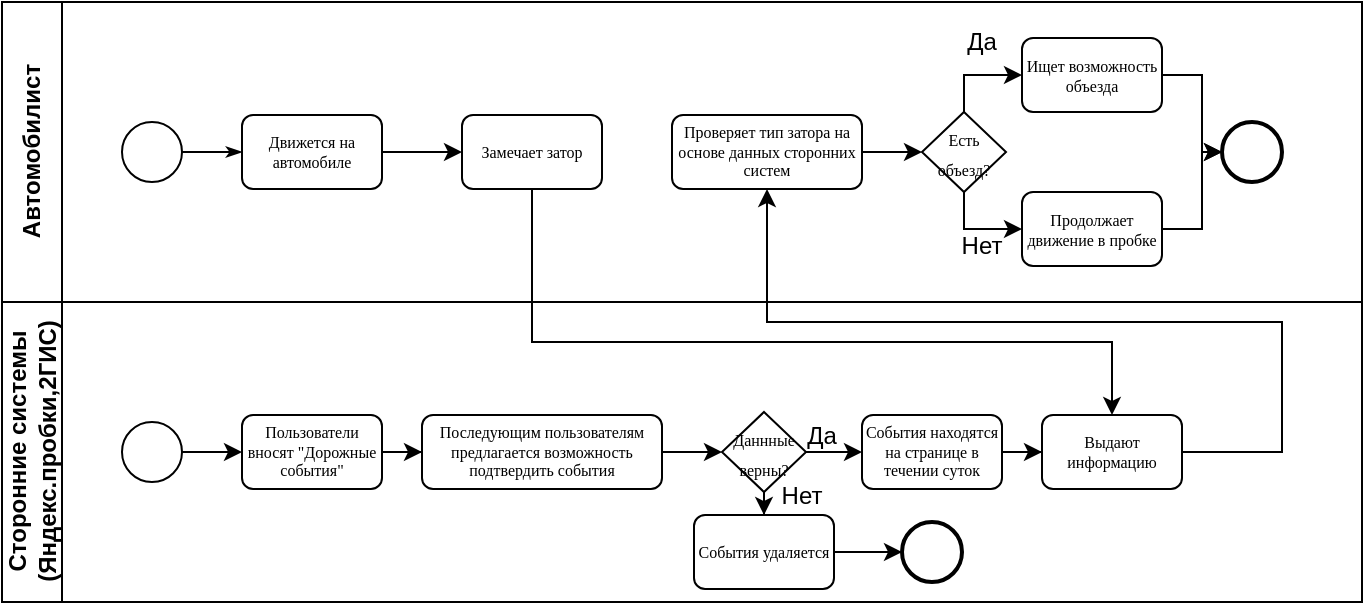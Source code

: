 <mxfile version="14.5.1" type="device" pages="7"><diagram name="До" id="c7488fd3-1785-93aa-aadb-54a6760d102a"><mxGraphModel dx="852" dy="494" grid="1" gridSize="10" guides="1" tooltips="1" connect="1" arrows="1" fold="1" page="1" pageScale="1" pageWidth="1100" pageHeight="850" background="#ffffff" math="0" shadow="0"><root><mxCell id="0"/><mxCell id="1" parent="0"/><mxCell id="2b4e8129b02d487f-1" value="" style="swimlane;html=1;childLayout=stackLayout;horizontal=1;startSize=0;horizontalStack=0;rounded=0;shadow=0;labelBackgroundColor=none;strokeWidth=1;fontFamily=Verdana;fontSize=8;align=center;" parent="1" vertex="1"><mxGeometry x="180" y="70" width="680" height="150" as="geometry"><mxRectangle x="180" y="70" width="50" height="20" as="alternateBounds"/></mxGeometry></mxCell><mxCell id="2b4e8129b02d487f-2" value="Автомобилист" style="swimlane;html=1;startSize=30;horizontal=0;" parent="2b4e8129b02d487f-1" vertex="1"><mxGeometry width="680" height="150" as="geometry"/></mxCell><mxCell id="2b4e8129b02d487f-18" style="edgeStyle=orthogonalEdgeStyle;rounded=0;html=1;labelBackgroundColor=none;startArrow=none;startFill=0;startSize=5;endArrow=classicThin;endFill=1;endSize=5;jettySize=auto;orthogonalLoop=1;strokeWidth=1;fontFamily=Verdana;fontSize=8" parent="2b4e8129b02d487f-2" source="2b4e8129b02d487f-5" target="2b4e8129b02d487f-6" edge="1"><mxGeometry relative="1" as="geometry"/></mxCell><mxCell id="2b4e8129b02d487f-5" value="" style="ellipse;whiteSpace=wrap;html=1;rounded=0;shadow=0;labelBackgroundColor=none;strokeWidth=1;fontFamily=Verdana;fontSize=8;align=center;" parent="2b4e8129b02d487f-2" vertex="1"><mxGeometry x="60" y="60" width="30" height="30" as="geometry"/></mxCell><mxCell id="cLTUoto-AA5SYg9TYZtS-1" style="edgeStyle=orthogonalEdgeStyle;rounded=0;orthogonalLoop=1;jettySize=auto;html=1;entryX=0;entryY=0.5;entryDx=0;entryDy=0;" parent="2b4e8129b02d487f-2" source="2b4e8129b02d487f-6" target="2b4e8129b02d487f-7" edge="1"><mxGeometry relative="1" as="geometry"/></mxCell><mxCell id="2b4e8129b02d487f-6" value="Движется на автомобиле" style="rounded=1;whiteSpace=wrap;html=1;shadow=0;labelBackgroundColor=none;strokeWidth=1;fontFamily=Verdana;fontSize=8;align=center;" parent="2b4e8129b02d487f-2" vertex="1"><mxGeometry x="120" y="56.5" width="70" height="37" as="geometry"/></mxCell><mxCell id="2b4e8129b02d487f-7" value="Замечает затор" style="rounded=1;whiteSpace=wrap;html=1;shadow=0;labelBackgroundColor=none;strokeWidth=1;fontFamily=Verdana;fontSize=8;align=center;" parent="2b4e8129b02d487f-2" vertex="1"><mxGeometry x="230" y="56.5" width="70" height="37" as="geometry"/></mxCell><mxCell id="2b4e8129b02d487f-11" value="" style="ellipse;whiteSpace=wrap;html=1;rounded=0;shadow=0;labelBackgroundColor=none;strokeWidth=2;fontFamily=Verdana;fontSize=8;align=center;" parent="2b4e8129b02d487f-2" vertex="1"><mxGeometry x="610" y="60" width="30" height="30" as="geometry"/></mxCell><mxCell id="R68yW2kHam1ht4JU_CCY-21" style="edgeStyle=orthogonalEdgeStyle;rounded=0;orthogonalLoop=1;jettySize=auto;html=1;entryX=0;entryY=0.5;entryDx=0;entryDy=0;" parent="2b4e8129b02d487f-2" source="R68yW2kHam1ht4JU_CCY-17" target="R68yW2kHam1ht4JU_CCY-20" edge="1"><mxGeometry relative="1" as="geometry"/></mxCell><mxCell id="R68yW2kHam1ht4JU_CCY-17" value="Проверяет тип затора на основе данных сторонних систем" style="rounded=1;whiteSpace=wrap;html=1;shadow=0;labelBackgroundColor=none;strokeWidth=1;fontFamily=Verdana;fontSize=8;align=center;" parent="2b4e8129b02d487f-2" vertex="1"><mxGeometry x="335" y="56.5" width="95" height="37" as="geometry"/></mxCell><mxCell id="R68yW2kHam1ht4JU_CCY-23" style="edgeStyle=orthogonalEdgeStyle;rounded=0;orthogonalLoop=1;jettySize=auto;html=1;entryX=0;entryY=0.5;entryDx=0;entryDy=0;" parent="2b4e8129b02d487f-2" source="R68yW2kHam1ht4JU_CCY-20" target="R68yW2kHam1ht4JU_CCY-22" edge="1"><mxGeometry relative="1" as="geometry"><Array as="points"><mxPoint x="481" y="114"/></Array></mxGeometry></mxCell><mxCell id="R68yW2kHam1ht4JU_CCY-28" style="edgeStyle=orthogonalEdgeStyle;rounded=0;orthogonalLoop=1;jettySize=auto;html=1;entryX=0;entryY=0.5;entryDx=0;entryDy=0;" parent="2b4e8129b02d487f-2" source="R68yW2kHam1ht4JU_CCY-20" target="R68yW2kHam1ht4JU_CCY-26" edge="1"><mxGeometry relative="1" as="geometry"><Array as="points"><mxPoint x="481" y="37"/></Array></mxGeometry></mxCell><mxCell id="R68yW2kHam1ht4JU_CCY-20" value="&lt;font face=&quot;Lucida Console&quot; style=&quot;font-size: 8px&quot;&gt;Есть объезд?&lt;/font&gt;" style="rhombus;whiteSpace=wrap;html=1;align=center;" parent="2b4e8129b02d487f-2" vertex="1"><mxGeometry x="460" y="55" width="42" height="40" as="geometry"/></mxCell><mxCell id="R68yW2kHam1ht4JU_CCY-25" style="edgeStyle=orthogonalEdgeStyle;rounded=0;orthogonalLoop=1;jettySize=auto;html=1;entryX=0;entryY=0.5;entryDx=0;entryDy=0;" parent="2b4e8129b02d487f-2" source="R68yW2kHam1ht4JU_CCY-22" target="2b4e8129b02d487f-11" edge="1"><mxGeometry relative="1" as="geometry"/></mxCell><mxCell id="R68yW2kHam1ht4JU_CCY-22" value="Продолжает движение в пробке" style="rounded=1;whiteSpace=wrap;html=1;shadow=0;labelBackgroundColor=none;strokeWidth=1;fontFamily=Verdana;fontSize=8;align=center;" parent="2b4e8129b02d487f-2" vertex="1"><mxGeometry x="510" y="95.0" width="70" height="37" as="geometry"/></mxCell><mxCell id="R68yW2kHam1ht4JU_CCY-29" style="edgeStyle=orthogonalEdgeStyle;rounded=0;orthogonalLoop=1;jettySize=auto;html=1;entryX=0;entryY=0.5;entryDx=0;entryDy=0;" parent="2b4e8129b02d487f-2" source="R68yW2kHam1ht4JU_CCY-26" target="2b4e8129b02d487f-11" edge="1"><mxGeometry relative="1" as="geometry"/></mxCell><mxCell id="R68yW2kHam1ht4JU_CCY-26" value="Ищет возможность объезда" style="rounded=1;whiteSpace=wrap;html=1;shadow=0;labelBackgroundColor=none;strokeWidth=1;fontFamily=Verdana;fontSize=8;align=center;" parent="2b4e8129b02d487f-2" vertex="1"><mxGeometry x="510" y="18.0" width="70" height="37" as="geometry"/></mxCell><mxCell id="HDscDu3oZ26If5kyuNy_-3" value="Да" style="text;html=1;strokeColor=none;fillColor=none;align=center;verticalAlign=middle;whiteSpace=wrap;rounded=0;" parent="2b4e8129b02d487f-2" vertex="1"><mxGeometry x="470" y="10" width="40" height="20" as="geometry"/></mxCell><mxCell id="HDscDu3oZ26If5kyuNy_-4" value="Нет" style="text;html=1;strokeColor=none;fillColor=none;align=center;verticalAlign=middle;whiteSpace=wrap;rounded=0;" parent="2b4e8129b02d487f-2" vertex="1"><mxGeometry x="470" y="112" width="40" height="20" as="geometry"/></mxCell><mxCell id="bxMXsoyMlFTZkIieEQWn-1" value="Сторонние системы&lt;br&gt;(Яндекс.пробки,2ГИС)" style="swimlane;html=1;startSize=30;horizontal=0;" parent="1" vertex="1"><mxGeometry x="180" y="220" width="680" height="150" as="geometry"/></mxCell><mxCell id="R68yW2kHam1ht4JU_CCY-7" style="edgeStyle=orthogonalEdgeStyle;rounded=0;orthogonalLoop=1;jettySize=auto;html=1;" parent="bxMXsoyMlFTZkIieEQWn-1" source="R68yW2kHam1ht4JU_CCY-2" target="R68yW2kHam1ht4JU_CCY-5" edge="1"><mxGeometry relative="1" as="geometry"/></mxCell><mxCell id="R68yW2kHam1ht4JU_CCY-2" value="Пользователи вносят &quot;Дорожные события&quot;" style="rounded=1;whiteSpace=wrap;html=1;shadow=0;labelBackgroundColor=none;strokeWidth=1;fontFamily=Verdana;fontSize=8;align=center;" parent="bxMXsoyMlFTZkIieEQWn-1" vertex="1"><mxGeometry x="120" y="56.5" width="70" height="37" as="geometry"/></mxCell><mxCell id="R68yW2kHam1ht4JU_CCY-4" style="edgeStyle=orthogonalEdgeStyle;rounded=0;orthogonalLoop=1;jettySize=auto;html=1;" parent="bxMXsoyMlFTZkIieEQWn-1" source="R68yW2kHam1ht4JU_CCY-3" target="R68yW2kHam1ht4JU_CCY-2" edge="1"><mxGeometry relative="1" as="geometry"/></mxCell><mxCell id="R68yW2kHam1ht4JU_CCY-3" value="" style="ellipse;whiteSpace=wrap;html=1;rounded=0;shadow=0;labelBackgroundColor=none;strokeWidth=1;fontFamily=Verdana;fontSize=8;align=center;" parent="bxMXsoyMlFTZkIieEQWn-1" vertex="1"><mxGeometry x="60" y="60" width="30" height="30" as="geometry"/></mxCell><mxCell id="R68yW2kHam1ht4JU_CCY-8" style="edgeStyle=orthogonalEdgeStyle;rounded=0;orthogonalLoop=1;jettySize=auto;html=1;" parent="bxMXsoyMlFTZkIieEQWn-1" source="R68yW2kHam1ht4JU_CCY-5" target="cLTUoto-AA5SYg9TYZtS-2" edge="1"><mxGeometry relative="1" as="geometry"/></mxCell><mxCell id="R68yW2kHam1ht4JU_CCY-5" value="Последующим пользователям предлагается возможность подтвердить события" style="rounded=1;whiteSpace=wrap;html=1;shadow=0;labelBackgroundColor=none;strokeWidth=1;fontFamily=Verdana;fontSize=8;align=center;" parent="bxMXsoyMlFTZkIieEQWn-1" vertex="1"><mxGeometry x="210" y="56.5" width="120" height="37" as="geometry"/></mxCell><mxCell id="R68yW2kHam1ht4JU_CCY-12" style="edgeStyle=orthogonalEdgeStyle;rounded=0;orthogonalLoop=1;jettySize=auto;html=1;" parent="bxMXsoyMlFTZkIieEQWn-1" source="cLTUoto-AA5SYg9TYZtS-2" target="R68yW2kHam1ht4JU_CCY-10" edge="1"><mxGeometry relative="1" as="geometry"/></mxCell><mxCell id="R68yW2kHam1ht4JU_CCY-13" style="edgeStyle=orthogonalEdgeStyle;rounded=0;orthogonalLoop=1;jettySize=auto;html=1;" parent="bxMXsoyMlFTZkIieEQWn-1" source="cLTUoto-AA5SYg9TYZtS-2" target="R68yW2kHam1ht4JU_CCY-11" edge="1"><mxGeometry relative="1" as="geometry"/></mxCell><mxCell id="cLTUoto-AA5SYg9TYZtS-2" value="&lt;font face=&quot;Lucida Console&quot; style=&quot;font-size: 8px&quot;&gt;Даннные верны?&lt;/font&gt;" style="rhombus;whiteSpace=wrap;html=1;align=center;" parent="bxMXsoyMlFTZkIieEQWn-1" vertex="1"><mxGeometry x="360" y="55" width="42" height="40" as="geometry"/></mxCell><mxCell id="R68yW2kHam1ht4JU_CCY-9" value="" style="ellipse;whiteSpace=wrap;html=1;rounded=0;shadow=0;labelBackgroundColor=none;strokeWidth=2;fontFamily=Verdana;fontSize=8;align=center;" parent="bxMXsoyMlFTZkIieEQWn-1" vertex="1"><mxGeometry x="450" y="110" width="30" height="30" as="geometry"/></mxCell><mxCell id="R68yW2kHam1ht4JU_CCY-16" style="edgeStyle=orthogonalEdgeStyle;rounded=0;orthogonalLoop=1;jettySize=auto;html=1;entryX=0;entryY=0.5;entryDx=0;entryDy=0;" parent="bxMXsoyMlFTZkIieEQWn-1" source="R68yW2kHam1ht4JU_CCY-10" target="bxMXsoyMlFTZkIieEQWn-3" edge="1"><mxGeometry relative="1" as="geometry"/></mxCell><mxCell id="R68yW2kHam1ht4JU_CCY-10" value="События находятся на странице в течении суток" style="rounded=1;whiteSpace=wrap;html=1;shadow=0;labelBackgroundColor=none;strokeWidth=1;fontFamily=Verdana;fontSize=8;align=center;" parent="bxMXsoyMlFTZkIieEQWn-1" vertex="1"><mxGeometry x="430" y="56.5" width="70" height="37" as="geometry"/></mxCell><mxCell id="R68yW2kHam1ht4JU_CCY-14" style="edgeStyle=orthogonalEdgeStyle;rounded=0;orthogonalLoop=1;jettySize=auto;html=1;" parent="bxMXsoyMlFTZkIieEQWn-1" source="R68yW2kHam1ht4JU_CCY-11" target="R68yW2kHam1ht4JU_CCY-9" edge="1"><mxGeometry relative="1" as="geometry"/></mxCell><mxCell id="R68yW2kHam1ht4JU_CCY-11" value="События удаляется" style="rounded=1;whiteSpace=wrap;html=1;shadow=0;labelBackgroundColor=none;strokeWidth=1;fontFamily=Verdana;fontSize=8;align=center;" parent="bxMXsoyMlFTZkIieEQWn-1" vertex="1"><mxGeometry x="346" y="106.5" width="70" height="37" as="geometry"/></mxCell><mxCell id="bxMXsoyMlFTZkIieEQWn-3" value="Выдают информацию" style="rounded=1;whiteSpace=wrap;html=1;shadow=0;labelBackgroundColor=none;strokeWidth=1;fontFamily=Verdana;fontSize=8;align=center;" parent="bxMXsoyMlFTZkIieEQWn-1" vertex="1"><mxGeometry x="520" y="56.5" width="70" height="37" as="geometry"/></mxCell><mxCell id="HDscDu3oZ26If5kyuNy_-1" value="Да" style="text;html=1;strokeColor=none;fillColor=none;align=center;verticalAlign=middle;whiteSpace=wrap;rounded=0;" parent="bxMXsoyMlFTZkIieEQWn-1" vertex="1"><mxGeometry x="390" y="56.5" width="40" height="20" as="geometry"/></mxCell><mxCell id="HDscDu3oZ26If5kyuNy_-2" value="Нет" style="text;html=1;strokeColor=none;fillColor=none;align=center;verticalAlign=middle;whiteSpace=wrap;rounded=0;" parent="bxMXsoyMlFTZkIieEQWn-1" vertex="1"><mxGeometry x="380" y="86.5" width="40" height="20" as="geometry"/></mxCell><mxCell id="R68yW2kHam1ht4JU_CCY-15" style="edgeStyle=orthogonalEdgeStyle;rounded=0;orthogonalLoop=1;jettySize=auto;html=1;entryX=0.5;entryY=0;entryDx=0;entryDy=0;" parent="1" source="2b4e8129b02d487f-7" target="bxMXsoyMlFTZkIieEQWn-3" edge="1"><mxGeometry relative="1" as="geometry"><Array as="points"><mxPoint x="445" y="240"/><mxPoint x="735" y="240"/></Array></mxGeometry></mxCell><mxCell id="R68yW2kHam1ht4JU_CCY-19" style="edgeStyle=orthogonalEdgeStyle;rounded=0;orthogonalLoop=1;jettySize=auto;html=1;entryX=0.5;entryY=1;entryDx=0;entryDy=0;" parent="1" source="bxMXsoyMlFTZkIieEQWn-3" target="R68yW2kHam1ht4JU_CCY-17" edge="1"><mxGeometry relative="1" as="geometry"><Array as="points"><mxPoint x="820" y="295"/><mxPoint x="820" y="230"/><mxPoint x="563" y="230"/></Array></mxGeometry></mxCell></root></mxGraphModel></diagram><diagram id="oZcVFOSR-DZM9UxNsDVj" name="после"><mxGraphModel dx="624" dy="282" grid="1" gridSize="10" guides="1" tooltips="1" connect="1" arrows="1" fold="1" page="1" pageScale="1" pageWidth="827" pageHeight="1169" math="0" shadow="0"><root><mxCell id="XrgxSeRMPFzoQTWErldb-0"/><mxCell id="XrgxSeRMPFzoQTWErldb-1" parent="XrgxSeRMPFzoQTWErldb-0"/><mxCell id="FnzhhK9aSkV_EjomhlGL-0" value="" style="swimlane;html=1;childLayout=stackLayout;horizontal=1;startSize=0;horizontalStack=0;rounded=0;shadow=0;labelBackgroundColor=none;strokeWidth=1;fontFamily=Verdana;fontSize=8;align=center;" parent="XrgxSeRMPFzoQTWErldb-1" vertex="1"><mxGeometry x="180" y="70" width="720" height="460" as="geometry"/></mxCell><mxCell id="FnzhhK9aSkV_EjomhlGL-1" value="Автомобилист" style="swimlane;html=1;startSize=20;horizontal=0;" parent="FnzhhK9aSkV_EjomhlGL-0" vertex="1"><mxGeometry width="720" height="150" as="geometry"/></mxCell><mxCell id="FnzhhK9aSkV_EjomhlGL-2" style="edgeStyle=orthogonalEdgeStyle;rounded=0;html=1;labelBackgroundColor=none;startArrow=none;startFill=0;startSize=5;endArrow=classicThin;endFill=1;endSize=5;jettySize=auto;orthogonalLoop=1;strokeWidth=1;fontFamily=Verdana;fontSize=8" parent="FnzhhK9aSkV_EjomhlGL-1" source="FnzhhK9aSkV_EjomhlGL-3" edge="1"><mxGeometry relative="1" as="geometry"><mxPoint x="120" y="75" as="targetPoint"/></mxGeometry></mxCell><mxCell id="FnzhhK9aSkV_EjomhlGL-3" value="" style="ellipse;whiteSpace=wrap;html=1;rounded=0;shadow=0;labelBackgroundColor=none;strokeWidth=1;fontFamily=Verdana;fontSize=8;align=center;" parent="FnzhhK9aSkV_EjomhlGL-1" vertex="1"><mxGeometry x="60" y="60" width="30" height="30" as="geometry"/></mxCell><mxCell id="FnzhhK9aSkV_EjomhlGL-6" value="Получает информацию о выявленных ситуациях&amp;nbsp;" style="rounded=1;whiteSpace=wrap;html=1;shadow=0;labelBackgroundColor=none;strokeWidth=1;fontFamily=Verdana;fontSize=8;align=center;" parent="FnzhhK9aSkV_EjomhlGL-1" vertex="1"><mxGeometry x="550" y="53.25" width="70" height="43.5" as="geometry"/></mxCell><mxCell id="FnzhhK9aSkV_EjomhlGL-12" value="" style="ellipse;whiteSpace=wrap;html=1;rounded=0;shadow=0;labelBackgroundColor=none;strokeWidth=2;fontFamily=Verdana;fontSize=8;align=center;" parent="FnzhhK9aSkV_EjomhlGL-1" vertex="1"><mxGeometry x="670" y="63.5" width="30" height="30" as="geometry"/></mxCell><mxCell id="sJsg2bYQQfSfrUhWwviw-5" style="edgeStyle=orthogonalEdgeStyle;rounded=0;orthogonalLoop=1;jettySize=auto;html=1;" parent="FnzhhK9aSkV_EjomhlGL-1" source="sJsg2bYQQfSfrUhWwviw-0" target="sJsg2bYQQfSfrUhWwviw-4" edge="1"><mxGeometry relative="1" as="geometry"/></mxCell><mxCell id="sJsg2bYQQfSfrUhWwviw-0" value="Настраивает участки" style="rounded=1;whiteSpace=wrap;html=1;shadow=0;labelBackgroundColor=none;strokeWidth=1;fontFamily=Verdana;fontSize=8;align=center;" parent="FnzhhK9aSkV_EjomhlGL-1" vertex="1"><mxGeometry x="120" y="56.5" width="70" height="37" as="geometry"/></mxCell><mxCell id="sJsg2bYQQfSfrUhWwviw-7" style="edgeStyle=orthogonalEdgeStyle;rounded=0;orthogonalLoop=1;jettySize=auto;html=1;" parent="FnzhhK9aSkV_EjomhlGL-1" source="sJsg2bYQQfSfrUhWwviw-4" target="sJsg2bYQQfSfrUhWwviw-6" edge="1"><mxGeometry relative="1" as="geometry"/></mxCell><mxCell id="sJsg2bYQQfSfrUhWwviw-4" value="Настраивает оповещения" style="rounded=1;whiteSpace=wrap;html=1;shadow=0;labelBackgroundColor=none;strokeWidth=1;fontFamily=Verdana;fontSize=8;align=center;" parent="FnzhhK9aSkV_EjomhlGL-1" vertex="1"><mxGeometry x="210" y="56.5" width="70" height="37" as="geometry"/></mxCell><mxCell id="sJsg2bYQQfSfrUhWwviw-6" value="" style="ellipse;whiteSpace=wrap;html=1;rounded=0;shadow=0;labelBackgroundColor=none;strokeWidth=2;fontFamily=Verdana;fontSize=8;align=center;" parent="FnzhhK9aSkV_EjomhlGL-1" vertex="1"><mxGeometry x="310" y="60" width="30" height="30" as="geometry"/></mxCell><mxCell id="sJsg2bYQQfSfrUhWwviw-8" value="БД" style="shape=datastore;whiteSpace=wrap;html=1;" parent="FnzhhK9aSkV_EjomhlGL-1" vertex="1"><mxGeometry x="145" y="110" width="20" height="30" as="geometry"/></mxCell><mxCell id="sJsg2bYQQfSfrUhWwviw-9" value="БД" style="shape=datastore;whiteSpace=wrap;html=1;" parent="FnzhhK9aSkV_EjomhlGL-1" vertex="1"><mxGeometry x="235" y="110" width="20" height="30" as="geometry"/></mxCell><mxCell id="sJsg2bYQQfSfrUhWwviw-10" value="" style="html=1;verticalAlign=bottom;endArrow=open;dashed=1;endSize=8;entryX=0.5;entryY=0;entryDx=0;entryDy=0;exitX=0.5;exitY=1;exitDx=0;exitDy=0;" parent="FnzhhK9aSkV_EjomhlGL-1" source="sJsg2bYQQfSfrUhWwviw-4" target="sJsg2bYQQfSfrUhWwviw-9" edge="1"><mxGeometry x="1" y="45" relative="1" as="geometry"><mxPoint x="290" y="190" as="sourcePoint"/><mxPoint x="210" y="190" as="targetPoint"/><mxPoint as="offset"/></mxGeometry></mxCell><mxCell id="sJsg2bYQQfSfrUhWwviw-12" value="" style="html=1;verticalAlign=bottom;endArrow=open;dashed=1;endSize=8;entryX=0.5;entryY=0;entryDx=0;entryDy=0;exitX=0.5;exitY=1;exitDx=0;exitDy=0;" parent="FnzhhK9aSkV_EjomhlGL-1" source="sJsg2bYQQfSfrUhWwviw-0" target="sJsg2bYQQfSfrUhWwviw-8" edge="1"><mxGeometry x="1" y="45" relative="1" as="geometry"><mxPoint x="255" y="103.5" as="sourcePoint"/><mxPoint x="255" y="120" as="targetPoint"/><mxPoint as="offset"/></mxGeometry></mxCell><mxCell id="h66k9QHdP4HUmX5rAHen-0" value="" style="ellipse;whiteSpace=wrap;html=1;rounded=0;shadow=0;labelBackgroundColor=none;strokeWidth=1;fontFamily=Verdana;fontSize=8;align=center;" parent="FnzhhK9aSkV_EjomhlGL-1" vertex="1"><mxGeometry x="390" y="60" width="30" height="30" as="geometry"/></mxCell><mxCell id="FnzhhK9aSkV_EjomhlGL-13" value="Программа" style="swimlane;html=1;startSize=20;horizontal=0;" parent="FnzhhK9aSkV_EjomhlGL-0" vertex="1"><mxGeometry y="150" width="720" height="160" as="geometry"/></mxCell><mxCell id="FnzhhK9aSkV_EjomhlGL-15" value="Запрашивает записи с камер" style="rounded=1;whiteSpace=wrap;html=1;shadow=0;labelBackgroundColor=none;strokeWidth=1;fontFamily=Verdana;fontSize=8;align=center;" parent="FnzhhK9aSkV_EjomhlGL-13" vertex="1"><mxGeometry x="120" y="56.5" width="70" height="37" as="geometry"/></mxCell><mxCell id="BrZgxqwPaFnKPVZb2KXs-4" style="edgeStyle=orthogonalEdgeStyle;rounded=0;orthogonalLoop=1;jettySize=auto;html=1;entryX=0;entryY=0.5;entryDx=0;entryDy=0;" parent="FnzhhK9aSkV_EjomhlGL-13" source="BrZgxqwPaFnKPVZb2KXs-0" target="FnzhhK9aSkV_EjomhlGL-15" edge="1"><mxGeometry relative="1" as="geometry"/></mxCell><mxCell id="BrZgxqwPaFnKPVZb2KXs-0" value="" style="ellipse;whiteSpace=wrap;html=1;rounded=0;shadow=0;labelBackgroundColor=none;strokeWidth=1;fontFamily=Verdana;fontSize=8;align=center;" parent="FnzhhK9aSkV_EjomhlGL-13" vertex="1"><mxGeometry x="60" y="60" width="30" height="30" as="geometry"/></mxCell><mxCell id="BrZgxqwPaFnKPVZb2KXs-9" style="edgeStyle=orthogonalEdgeStyle;rounded=0;orthogonalLoop=1;jettySize=auto;html=1;entryX=0;entryY=0.5;entryDx=0;entryDy=0;entryPerimeter=0;" parent="FnzhhK9aSkV_EjomhlGL-13" source="BrZgxqwPaFnKPVZb2KXs-7" edge="1"><mxGeometry relative="1" as="geometry"><mxPoint x="320" y="75" as="targetPoint"/></mxGeometry></mxCell><mxCell id="BrZgxqwPaFnKPVZb2KXs-7" value="Совершает анализ полученных записей" style="rounded=1;whiteSpace=wrap;html=1;shadow=0;labelBackgroundColor=none;strokeWidth=1;fontFamily=Verdana;fontSize=8;align=center;" parent="FnzhhK9aSkV_EjomhlGL-13" vertex="1"><mxGeometry x="220" y="56.5" width="70" height="37" as="geometry"/></mxCell><mxCell id="BrZgxqwPaFnKPVZb2KXs-8" value="" style="edgeStyle=orthogonalEdgeStyle;rounded=0;orthogonalLoop=1;jettySize=auto;html=1;" parent="FnzhhK9aSkV_EjomhlGL-13" source="FnzhhK9aSkV_EjomhlGL-15" target="BrZgxqwPaFnKPVZb2KXs-7" edge="1"><mxGeometry relative="1" as="geometry"/></mxCell><mxCell id="XJWYbHdv81yRknPq2iE3-2" style="edgeStyle=orthogonalEdgeStyle;rounded=0;orthogonalLoop=1;jettySize=auto;html=1;entryX=0.75;entryY=1;entryDx=0;entryDy=0;" parent="FnzhhK9aSkV_EjomhlGL-13" source="XJWYbHdv81yRknPq2iE3-0" target="FnzhhK9aSkV_EjomhlGL-15" edge="1"><mxGeometry relative="1" as="geometry"><Array as="points"><mxPoint x="340" y="118"/><mxPoint x="173" y="118"/></Array></mxGeometry></mxCell><mxCell id="XJWYbHdv81yRknPq2iE3-3" style="edgeStyle=orthogonalEdgeStyle;rounded=0;orthogonalLoop=1;jettySize=auto;html=1;" parent="FnzhhK9aSkV_EjomhlGL-13" source="XJWYbHdv81yRknPq2iE3-0" target="XJWYbHdv81yRknPq2iE3-1" edge="1"><mxGeometry relative="1" as="geometry"/></mxCell><mxCell id="XJWYbHdv81yRknPq2iE3-0" value="&lt;font face=&quot;Lucida Console&quot; style=&quot;font-size: 12px&quot;&gt;Удовлетворяет условиям?&lt;/font&gt;" style="rhombus;whiteSpace=wrap;html=1;align=center;" parent="FnzhhK9aSkV_EjomhlGL-13" vertex="1"><mxGeometry x="314.5" y="52.5" width="51" height="45" as="geometry"/></mxCell><mxCell id="XJWYbHdv81yRknPq2iE3-1" value="Создает кадр из записи" style="rounded=1;whiteSpace=wrap;html=1;shadow=0;labelBackgroundColor=none;strokeWidth=1;fontFamily=Verdana;fontSize=8;align=center;" parent="FnzhhK9aSkV_EjomhlGL-13" vertex="1"><mxGeometry x="390" y="56.5" width="70" height="37" as="geometry"/></mxCell><mxCell id="XJWYbHdv81yRknPq2iE3-6" value="Формирует сообщения" style="rounded=1;whiteSpace=wrap;html=1;shadow=0;labelBackgroundColor=none;strokeWidth=1;fontFamily=Verdana;fontSize=8;align=center;" parent="FnzhhK9aSkV_EjomhlGL-13" vertex="1"><mxGeometry x="500" y="56.5" width="70" height="37" as="geometry"/></mxCell><mxCell id="XJWYbHdv81yRknPq2iE3-7" value="" style="edgeStyle=orthogonalEdgeStyle;rounded=0;orthogonalLoop=1;jettySize=auto;html=1;" parent="FnzhhK9aSkV_EjomhlGL-13" source="XJWYbHdv81yRknPq2iE3-1" target="XJWYbHdv81yRknPq2iE3-6" edge="1"><mxGeometry relative="1" as="geometry"/></mxCell><mxCell id="XJWYbHdv81yRknPq2iE3-8" value="БД" style="shape=datastore;whiteSpace=wrap;html=1;" parent="FnzhhK9aSkV_EjomhlGL-13" vertex="1"><mxGeometry x="525" y="110" width="20" height="30" as="geometry"/></mxCell><mxCell id="XJWYbHdv81yRknPq2iE3-10" value="Отравляет сообщения" style="rounded=1;whiteSpace=wrap;html=1;shadow=0;labelBackgroundColor=none;strokeWidth=1;fontFamily=Verdana;fontSize=8;align=center;" parent="FnzhhK9aSkV_EjomhlGL-13" vertex="1"><mxGeometry x="590" y="56.5" width="70" height="37" as="geometry"/></mxCell><mxCell id="XJWYbHdv81yRknPq2iE3-11" value="" style="edgeStyle=orthogonalEdgeStyle;rounded=0;orthogonalLoop=1;jettySize=auto;html=1;" parent="FnzhhK9aSkV_EjomhlGL-13" source="XJWYbHdv81yRknPq2iE3-6" target="XJWYbHdv81yRknPq2iE3-10" edge="1"><mxGeometry relative="1" as="geometry"/></mxCell><mxCell id="XJWYbHdv81yRknPq2iE3-18" value="" style="html=1;verticalAlign=bottom;endArrow=open;dashed=1;endSize=8;exitX=0.5;exitY=0;exitDx=0;exitDy=0;entryX=0.5;entryY=1;entryDx=0;entryDy=0;" parent="FnzhhK9aSkV_EjomhlGL-13" source="XJWYbHdv81yRknPq2iE3-8" target="XJWYbHdv81yRknPq2iE3-6" edge="1"><mxGeometry relative="1" as="geometry"><mxPoint x="265" y="254" as="sourcePoint"/><mxPoint x="265" y="280" as="targetPoint"/><Array as="points"/></mxGeometry></mxCell><mxCell id="GWTexnkP6x7DP8aVm0QF-4" value="Да" style="text;html=1;strokeColor=none;fillColor=none;align=center;verticalAlign=middle;whiteSpace=wrap;rounded=0;" parent="FnzhhK9aSkV_EjomhlGL-13" vertex="1"><mxGeometry x="365.5" y="40" width="20" height="30" as="geometry"/></mxCell><mxCell id="GWTexnkP6x7DP8aVm0QF-5" value="Нет" style="text;html=1;strokeColor=none;fillColor=none;align=center;verticalAlign=middle;whiteSpace=wrap;rounded=0;" parent="FnzhhK9aSkV_EjomhlGL-13" vertex="1"><mxGeometry x="310" y="100" width="20" height="10" as="geometry"/></mxCell><mxCell id="HONylXPSWf3Do9yNqflx-0" value="БД" style="shape=datastore;whiteSpace=wrap;html=1;" vertex="1" parent="FnzhhK9aSkV_EjomhlGL-13"><mxGeometry x="415" y="110" width="20" height="30" as="geometry"/></mxCell><mxCell id="HONylXPSWf3Do9yNqflx-1" value="" style="html=1;verticalAlign=bottom;endArrow=open;dashed=1;endSize=8;entryX=0.5;entryY=0;entryDx=0;entryDy=0;exitX=0.5;exitY=1;exitDx=0;exitDy=0;" edge="1" parent="FnzhhK9aSkV_EjomhlGL-13" target="HONylXPSWf3Do9yNqflx-0"><mxGeometry x="1" y="45" relative="1" as="geometry"><mxPoint x="425" y="93.5" as="sourcePoint"/><mxPoint x="210" y="120" as="targetPoint"/><mxPoint as="offset"/></mxGeometry></mxCell><mxCell id="FnzhhK9aSkV_EjomhlGL-17" value="Камера на участе дороги" style="swimlane;html=1;startSize=20;horizontal=0;" parent="FnzhhK9aSkV_EjomhlGL-0" vertex="1"><mxGeometry y="310" width="720" height="150" as="geometry"/></mxCell><mxCell id="BrZgxqwPaFnKPVZb2KXs-3" style="edgeStyle=orthogonalEdgeStyle;rounded=0;orthogonalLoop=1;jettySize=auto;html=1;entryX=0;entryY=0.5;entryDx=0;entryDy=0;" parent="FnzhhK9aSkV_EjomhlGL-17" source="BrZgxqwPaFnKPVZb2KXs-1" target="BrZgxqwPaFnKPVZb2KXs-2" edge="1"><mxGeometry relative="1" as="geometry"/></mxCell><mxCell id="BrZgxqwPaFnKPVZb2KXs-1" value="" style="ellipse;whiteSpace=wrap;html=1;rounded=0;shadow=0;labelBackgroundColor=none;strokeWidth=1;fontFamily=Verdana;fontSize=8;align=center;" parent="FnzhhK9aSkV_EjomhlGL-17" vertex="1"><mxGeometry x="60" y="60" width="30" height="30" as="geometry"/></mxCell><mxCell id="BrZgxqwPaFnKPVZb2KXs-2" value="Ведет наблюдение на участке" style="rounded=1;whiteSpace=wrap;html=1;shadow=0;labelBackgroundColor=none;strokeWidth=1;fontFamily=Verdana;fontSize=8;align=center;" parent="FnzhhK9aSkV_EjomhlGL-17" vertex="1"><mxGeometry x="120" y="56.5" width="70" height="37" as="geometry"/></mxCell><mxCell id="XJWYbHdv81yRknPq2iE3-20" style="edgeStyle=orthogonalEdgeStyle;rounded=0;orthogonalLoop=1;jettySize=auto;html=1;entryX=0;entryY=0.5;entryDx=0;entryDy=0;" parent="FnzhhK9aSkV_EjomhlGL-17" source="XJWYbHdv81yRknPq2iE3-12" target="XJWYbHdv81yRknPq2iE3-19" edge="1"><mxGeometry relative="1" as="geometry"/></mxCell><mxCell id="XJWYbHdv81yRknPq2iE3-12" value="Сохраняет записи" style="rounded=1;whiteSpace=wrap;html=1;shadow=0;labelBackgroundColor=none;strokeWidth=1;fontFamily=Verdana;fontSize=8;align=center;" parent="FnzhhK9aSkV_EjomhlGL-17" vertex="1"><mxGeometry x="220" y="57" width="70" height="37" as="geometry"/></mxCell><mxCell id="XJWYbHdv81yRknPq2iE3-13" value="" style="edgeStyle=orthogonalEdgeStyle;rounded=0;orthogonalLoop=1;jettySize=auto;html=1;" parent="FnzhhK9aSkV_EjomhlGL-17" source="BrZgxqwPaFnKPVZb2KXs-2" target="XJWYbHdv81yRknPq2iE3-12" edge="1"><mxGeometry relative="1" as="geometry"/></mxCell><mxCell id="XJWYbHdv81yRknPq2iE3-14" value="БД" style="shape=datastore;whiteSpace=wrap;html=1;" parent="FnzhhK9aSkV_EjomhlGL-17" vertex="1"><mxGeometry x="245" y="120" width="20" height="30" as="geometry"/></mxCell><mxCell id="XJWYbHdv81yRknPq2iE3-17" value="" style="html=1;verticalAlign=bottom;endArrow=open;dashed=1;endSize=8;exitX=0.5;exitY=1;exitDx=0;exitDy=0;entryX=0.5;entryY=0;entryDx=0;entryDy=0;" parent="FnzhhK9aSkV_EjomhlGL-17" source="XJWYbHdv81yRknPq2iE3-12" target="XJWYbHdv81yRknPq2iE3-14" edge="1"><mxGeometry relative="1" as="geometry"><mxPoint x="390" y="90" as="sourcePoint"/><mxPoint x="310" y="90" as="targetPoint"/></mxGeometry></mxCell><mxCell id="XJWYbHdv81yRknPq2iE3-19" value="" style="ellipse;whiteSpace=wrap;html=1;rounded=0;shadow=0;labelBackgroundColor=none;strokeWidth=2;fontFamily=Verdana;fontSize=8;align=center;" parent="FnzhhK9aSkV_EjomhlGL-17" vertex="1"><mxGeometry x="325" y="60" width="30" height="30" as="geometry"/></mxCell><mxCell id="XJWYbHdv81yRknPq2iE3-5" style="edgeStyle=orthogonalEdgeStyle;rounded=0;orthogonalLoop=1;jettySize=auto;html=1;entryX=0.588;entryY=0.973;entryDx=0;entryDy=0;entryPerimeter=0;" parent="FnzhhK9aSkV_EjomhlGL-0" source="XJWYbHdv81yRknPq2iE3-12" target="FnzhhK9aSkV_EjomhlGL-15" edge="1"><mxGeometry relative="1" as="geometry"><Array as="points"><mxPoint x="255" y="330"/><mxPoint x="161" y="330"/></Array></mxGeometry></mxCell><mxCell id="XJWYbHdv81yRknPq2iE3-21" style="edgeStyle=orthogonalEdgeStyle;rounded=0;orthogonalLoop=1;jettySize=auto;html=1;entryX=0.5;entryY=1;entryDx=0;entryDy=0;" parent="FnzhhK9aSkV_EjomhlGL-0" source="XJWYbHdv81yRknPq2iE3-10" target="FnzhhK9aSkV_EjomhlGL-6" edge="1"><mxGeometry relative="1" as="geometry"><Array as="points"><mxPoint x="625" y="170"/><mxPoint x="585" y="170"/></Array></mxGeometry></mxCell><mxCell id="GWTexnkP6x7DP8aVm0QF-1" style="edgeStyle=orthogonalEdgeStyle;rounded=0;orthogonalLoop=1;jettySize=auto;html=1;entryX=0;entryY=0.5;entryDx=0;entryDy=0;" parent="XrgxSeRMPFzoQTWErldb-1" source="eT-OTdyNwxJt5VgZtPaC-0" target="FnzhhK9aSkV_EjomhlGL-6" edge="1"><mxGeometry relative="1" as="geometry"/></mxCell><mxCell id="eT-OTdyNwxJt5VgZtPaC-0" value="Движется на автомобиле" style="rounded=1;whiteSpace=wrap;html=1;shadow=0;labelBackgroundColor=none;strokeWidth=1;fontFamily=Verdana;fontSize=8;align=center;" parent="XrgxSeRMPFzoQTWErldb-1" vertex="1"><mxGeometry x="620" y="126.5" width="70" height="37" as="geometry"/></mxCell><mxCell id="XJWYbHdv81yRknPq2iE3-46" value="" style="edgeStyle=orthogonalEdgeStyle;rounded=0;orthogonalLoop=1;jettySize=auto;html=1;entryX=0;entryY=0.5;entryDx=0;entryDy=0;" parent="XrgxSeRMPFzoQTWErldb-1" target="FnzhhK9aSkV_EjomhlGL-12" edge="1"><mxGeometry relative="1" as="geometry"><mxPoint x="800" y="148.25" as="sourcePoint"/><mxPoint x="880" y="148.25" as="targetPoint"/></mxGeometry></mxCell><mxCell id="h66k9QHdP4HUmX5rAHen-1" style="edgeStyle=orthogonalEdgeStyle;rounded=0;orthogonalLoop=1;jettySize=auto;html=1;" parent="XrgxSeRMPFzoQTWErldb-1" source="h66k9QHdP4HUmX5rAHen-0" target="eT-OTdyNwxJt5VgZtPaC-0" edge="1"><mxGeometry relative="1" as="geometry"/></mxCell></root></mxGraphModel></diagram><diagram id="WEuQttWswIuSCV6eHs3u" name="Прец"><mxGraphModel dx="1108" dy="510" grid="1" gridSize="10" guides="1" tooltips="1" connect="1" arrows="1" fold="1" page="1" pageScale="1" pageWidth="827" pageHeight="1169" math="0" shadow="0"><root><mxCell id="qT6IA8CZRZaagK3mSevC-0"/><mxCell id="qT6IA8CZRZaagK3mSevC-1" parent="qT6IA8CZRZaagK3mSevC-0"/><mxCell id="IOPSf8yCTDt8az_f041I-0" value="Пользователь" style="shape=umlActor;verticalLabelPosition=bottom;verticalAlign=top;html=1;outlineConnect=0;" parent="qT6IA8CZRZaagK3mSevC-1" vertex="1"><mxGeometry x="110" y="180" width="30" height="60" as="geometry"/></mxCell><mxCell id="srtf9v6TcnPmRWUCkRcP-0" value="Настроить участки с нужными ему камерами" style="ellipse;whiteSpace=wrap;html=1;aspect=fixed;" parent="qT6IA8CZRZaagK3mSevC-1" vertex="1"><mxGeometry x="250" y="60" width="80" height="80" as="geometry"/></mxCell><mxCell id="KHRDoAdgGjxmOSF3HotR-0" value="Настроить систему оповещений&lt;span style=&quot;color: rgba(0 , 0 , 0 , 0) ; font-family: monospace ; font-size: 0px&quot;&gt;%3CmxGraphModel%3E%3Croot%3E%3CmxCell%20id%3D%220%22%2F%3E%3CmxCell%20id%3D%221%22%20parent%3D%220%22%2F%3E%3CmxCell%20id%3D%222%22%20value%3D%22%D0%9D%D0%B0%D1%81%D1%82%D1%80%D0%BE%D0%B8%D1%82%D1%8C%20%D1%83%D1%87%D0%B0%D1%81%D1%82%D0%BA%D0%B8%20%D1%81%20%D0%BD%D1%83%D0%B6%D0%BD%D1%8B%D0%BC%D0%B8%20%D0%B5%D0%BC%D1%83%20%D0%BA%D0%B0%D0%BC%D0%B5%D1%80%D0%B0%D0%BC%D0%B8%22%20style%3D%22ellipse%3BwhiteSpace%3Dwrap%3Bhtml%3D1%3Baspect%3Dfixed%3B%22%20vertex%3D%221%22%20parent%3D%221%22%3E%3CmxGeometry%20x%3D%22220%22%20width%3D%2280%22%20height%3D%2280%22%20as%3D%22geometry%22%2F%3E%3C%2FmxCell%3E%3C%2Froot%3E%3C%2FmxGraphModel%3E&lt;/span&gt;" style="ellipse;whiteSpace=wrap;html=1;aspect=fixed;" parent="qT6IA8CZRZaagK3mSevC-1" vertex="1"><mxGeometry x="250" y="210" width="80" height="80" as="geometry"/></mxCell><mxCell id="KHRDoAdgGjxmOSF3HotR-1" value="Просмотреть сообщение" style="ellipse;whiteSpace=wrap;html=1;aspect=fixed;" parent="qT6IA8CZRZaagK3mSevC-1" vertex="1"><mxGeometry x="240" y="350" width="80" height="80" as="geometry"/></mxCell><mxCell id="KHRDoAdgGjxmOSF3HotR-2" value="Просмотреть список всех имеющихся камер" style="ellipse;whiteSpace=wrap;html=1;aspect=fixed;" parent="qT6IA8CZRZaagK3mSevC-1" vertex="1"><mxGeometry x="400" y="25" width="90" height="90" as="geometry"/></mxCell><mxCell id="KHRDoAdgGjxmOSF3HotR-3" value="Выбрать для оповещений &quot;ДТП&quot;" style="ellipse;whiteSpace=wrap;html=1;aspect=fixed;" parent="qT6IA8CZRZaagK3mSevC-1" vertex="1"><mxGeometry x="380" y="140" width="80" height="80" as="geometry"/></mxCell><mxCell id="KHRDoAdgGjxmOSF3HotR-4" value="Выбрать для оповещений &quot;затор&quot;" style="ellipse;whiteSpace=wrap;html=1;aspect=fixed;" parent="qT6IA8CZRZaagK3mSevC-1" vertex="1"><mxGeometry x="380" y="320" width="80" height="80" as="geometry"/></mxCell><mxCell id="KHRDoAdgGjxmOSF3HotR-15" value="" style="endArrow=classic;html=1;entryX=0.25;entryY=0.125;entryDx=0;entryDy=0;entryPerimeter=0;" parent="qT6IA8CZRZaagK3mSevC-1" source="IOPSf8yCTDt8az_f041I-0" target="KHRDoAdgGjxmOSF3HotR-1" edge="1"><mxGeometry width="50" height="50" relative="1" as="geometry"><mxPoint x="160" y="310" as="sourcePoint"/><mxPoint x="210" y="260" as="targetPoint"/></mxGeometry></mxCell><mxCell id="KHRDoAdgGjxmOSF3HotR-16" value="" style="endArrow=classic;html=1;entryX=0;entryY=0.5;entryDx=0;entryDy=0;" parent="qT6IA8CZRZaagK3mSevC-1" source="IOPSf8yCTDt8az_f041I-0" target="srtf9v6TcnPmRWUCkRcP-0" edge="1"><mxGeometry width="50" height="50" relative="1" as="geometry"><mxPoint x="180" y="160" as="sourcePoint"/><mxPoint x="230" y="110" as="targetPoint"/></mxGeometry></mxCell><mxCell id="KHRDoAdgGjxmOSF3HotR-17" value="" style="endArrow=classic;html=1;entryX=0;entryY=0.5;entryDx=0;entryDy=0;" parent="qT6IA8CZRZaagK3mSevC-1" source="IOPSf8yCTDt8az_f041I-0" target="KHRDoAdgGjxmOSF3HotR-0" edge="1"><mxGeometry width="50" height="50" relative="1" as="geometry"><mxPoint x="180" y="270" as="sourcePoint"/><mxPoint x="230" y="220" as="targetPoint"/></mxGeometry></mxCell><mxCell id="SZ5RXbxXz-hn02iNUHcw-0" value="Выбрать для оповещений &quot;человек на дороге&quot;&amp;nbsp;" style="ellipse;whiteSpace=wrap;html=1;aspect=fixed;" parent="qT6IA8CZRZaagK3mSevC-1" vertex="1"><mxGeometry x="510" y="210" width="80" height="80" as="geometry"/></mxCell><mxCell id="tgouQXj7fsqOgGJNu7Sy-0" value="" style="startArrow=oval;startFill=0;startSize=7;endArrow=block;endFill=0;endSize=10;dashed=1;html=1;entryX=0;entryY=0.5;entryDx=0;entryDy=0;" edge="1" parent="qT6IA8CZRZaagK3mSevC-1" source="srtf9v6TcnPmRWUCkRcP-0" target="KHRDoAdgGjxmOSF3HotR-2"><mxGeometry width="100" relative="1" as="geometry"><mxPoint x="240" y="150" as="sourcePoint"/><mxPoint x="340" y="150" as="targetPoint"/></mxGeometry></mxCell><mxCell id="tgouQXj7fsqOgGJNu7Sy-1" value="" style="startArrow=oval;startFill=0;startSize=7;endArrow=block;endFill=0;endSize=10;dashed=1;html=1;entryX=0;entryY=0.5;entryDx=0;entryDy=0;exitX=1;exitY=0.5;exitDx=0;exitDy=0;" edge="1" parent="qT6IA8CZRZaagK3mSevC-1" source="KHRDoAdgGjxmOSF3HotR-0" target="KHRDoAdgGjxmOSF3HotR-3"><mxGeometry width="100" relative="1" as="geometry"><mxPoint x="339.557" y="104.066" as="sourcePoint"/><mxPoint x="400" y="95" as="targetPoint"/></mxGeometry></mxCell><mxCell id="tgouQXj7fsqOgGJNu7Sy-2" value="" style="startArrow=oval;startFill=0;startSize=7;endArrow=block;endFill=0;endSize=10;dashed=1;html=1;entryX=0;entryY=0.5;entryDx=0;entryDy=0;" edge="1" parent="qT6IA8CZRZaagK3mSevC-1" target="SZ5RXbxXz-hn02iNUHcw-0"><mxGeometry width="100" relative="1" as="geometry"><mxPoint x="330" y="250" as="sourcePoint"/><mxPoint x="390" y="190" as="targetPoint"/></mxGeometry></mxCell><mxCell id="tgouQXj7fsqOgGJNu7Sy-4" value="" style="startArrow=oval;startFill=0;startSize=7;endArrow=block;endFill=0;endSize=10;dashed=1;html=1;entryX=0;entryY=0.5;entryDx=0;entryDy=0;" edge="1" parent="qT6IA8CZRZaagK3mSevC-1" target="KHRDoAdgGjxmOSF3HotR-4"><mxGeometry width="100" relative="1" as="geometry"><mxPoint x="330" y="250" as="sourcePoint"/><mxPoint x="555" y="230" as="targetPoint"/></mxGeometry></mxCell><mxCell id="tgouQXj7fsqOgGJNu7Sy-5" value="&amp;lt;&amp;lt;include&amp;gt;&amp;gt;" style="text;html=1;align=center;verticalAlign=middle;resizable=0;points=[];autosize=1;rotation=-15;" vertex="1" parent="qT6IA8CZRZaagK3mSevC-1"><mxGeometry x="320" y="50" width="80" height="20" as="geometry"/></mxCell><mxCell id="tgouQXj7fsqOgGJNu7Sy-6" value="&amp;lt;&amp;lt;include&amp;gt;&amp;gt;" style="text;html=1;align=center;verticalAlign=middle;resizable=0;points=[];autosize=1;rotation=-60;" vertex="1" parent="qT6IA8CZRZaagK3mSevC-1"><mxGeometry x="310" y="190" width="80" height="20" as="geometry"/></mxCell><mxCell id="tgouQXj7fsqOgGJNu7Sy-7" value="&amp;lt;&amp;lt;include&amp;gt;&amp;gt;" style="text;html=1;align=center;verticalAlign=middle;resizable=0;points=[];autosize=1;rotation=0;" vertex="1" parent="qT6IA8CZRZaagK3mSevC-1"><mxGeometry x="380" y="230" width="80" height="20" as="geometry"/></mxCell><mxCell id="tgouQXj7fsqOgGJNu7Sy-8" value="&amp;lt;&amp;lt;include&amp;gt;&amp;gt;" style="text;html=1;align=center;verticalAlign=middle;resizable=0;points=[];autosize=1;rotation=60;" vertex="1" parent="qT6IA8CZRZaagK3mSevC-1"><mxGeometry x="320" y="280" width="80" height="20" as="geometry"/></mxCell><mxCell id="tgouQXj7fsqOgGJNu7Sy-9" value="" style="startArrow=oval;startFill=0;startSize=7;endArrow=block;endFill=0;endSize=10;dashed=1;html=1;entryX=1;entryY=0.5;entryDx=0;entryDy=0;exitX=0;exitY=0;exitDx=0;exitDy=0;" edge="1" parent="qT6IA8CZRZaagK3mSevC-1" source="SZ5RXbxXz-hn02iNUHcw-0" target="KHRDoAdgGjxmOSF3HotR-3"><mxGeometry width="100" relative="1" as="geometry"><mxPoint x="340" y="260" as="sourcePoint"/><mxPoint x="390" y="190" as="targetPoint"/></mxGeometry></mxCell><mxCell id="tgouQXj7fsqOgGJNu7Sy-10" value="" style="startArrow=oval;startFill=0;startSize=7;endArrow=block;endFill=0;endSize=10;dashed=1;html=1;exitX=1;exitY=0.5;exitDx=0;exitDy=0;entryX=0;entryY=0;entryDx=0;entryDy=0;" edge="1" parent="qT6IA8CZRZaagK3mSevC-1" source="KHRDoAdgGjxmOSF3HotR-3" target="SZ5RXbxXz-hn02iNUHcw-0"><mxGeometry width="100" relative="1" as="geometry"><mxPoint x="531.716" y="231.716" as="sourcePoint"/><mxPoint x="580" y="110" as="targetPoint"/></mxGeometry></mxCell><mxCell id="tgouQXj7fsqOgGJNu7Sy-11" value="" style="startArrow=oval;startFill=0;startSize=7;endArrow=block;endFill=0;endSize=10;dashed=1;html=1;exitX=0;exitY=1;exitDx=0;exitDy=0;entryX=1;entryY=0.5;entryDx=0;entryDy=0;" edge="1" parent="qT6IA8CZRZaagK3mSevC-1" source="SZ5RXbxXz-hn02iNUHcw-0" target="KHRDoAdgGjxmOSF3HotR-4"><mxGeometry width="100" relative="1" as="geometry"><mxPoint x="470" y="190" as="sourcePoint"/><mxPoint x="531.716" y="231.716" as="targetPoint"/></mxGeometry></mxCell><mxCell id="tgouQXj7fsqOgGJNu7Sy-12" value="" style="startArrow=oval;startFill=0;startSize=7;endArrow=block;endFill=0;endSize=10;dashed=1;html=1;entryX=0;entryY=1;entryDx=0;entryDy=0;" edge="1" parent="qT6IA8CZRZaagK3mSevC-1" target="SZ5RXbxXz-hn02iNUHcw-0"><mxGeometry width="100" relative="1" as="geometry"><mxPoint x="460" y="360" as="sourcePoint"/><mxPoint x="590" y="360" as="targetPoint"/></mxGeometry></mxCell><mxCell id="tgouQXj7fsqOgGJNu7Sy-13" value="&amp;lt;&amp;lt;include&amp;gt;&amp;gt;" style="text;html=1;align=center;verticalAlign=middle;resizable=0;points=[];autosize=1;rotation=45;" vertex="1" parent="qT6IA8CZRZaagK3mSevC-1"><mxGeometry x="460" y="180" width="80" height="20" as="geometry"/></mxCell><mxCell id="tgouQXj7fsqOgGJNu7Sy-14" value="&amp;lt;&amp;lt;include&amp;gt;&amp;gt;" style="text;html=1;align=center;verticalAlign=middle;resizable=0;points=[];autosize=1;rotation=-45;" vertex="1" parent="qT6IA8CZRZaagK3mSevC-1"><mxGeometry x="440" y="290" width="80" height="20" as="geometry"/></mxCell></root></mxGraphModel></diagram><diagram id="0tA4sBTNVDcgO2QbaoLG" name="Форма"><mxGraphModel dx="1660" dy="494" grid="1" gridSize="10" guides="1" tooltips="1" connect="1" arrows="1" fold="1" page="1" pageScale="1" pageWidth="827" pageHeight="1169" math="0" shadow="0"><root><mxCell id="ZyGZjbBcTUS-FmwAEKHk-0"/><mxCell id="ZyGZjbBcTUS-FmwAEKHk-1" parent="ZyGZjbBcTUS-FmwAEKHk-0"/><mxCell id="llSTHuY39x_G5ua8dun_-0" value="" style="html=1;shadow=0;dashed=0;shape=mxgraph.bootstrap.rrect;rSize=5;html=1;strokeColor=#C8C8C8;fillColor=#ffffff;whiteSpace=wrap;verticalAlign=top;align=left;fontSize=18;spacing=15;spacingTop=-5;" vertex="1" parent="ZyGZjbBcTUS-FmwAEKHk-1"><mxGeometry x="-760" y="70" width="590" height="400" as="geometry"/></mxCell><mxCell id="llSTHuY39x_G5ua8dun_-1" value="" style="shape=line;strokeColor=#dddddd;resizeWidth=1;" vertex="1" parent="llSTHuY39x_G5ua8dun_-0"><mxGeometry width="491.667" height="10" relative="1" as="geometry"><mxPoint y="50" as="offset"/></mxGeometry></mxCell><mxCell id="llSTHuY39x_G5ua8dun_-2" value="" style="html=1;shadow=0;dashed=0;shape=mxgraph.bootstrap.x;strokeColor=#868686;strokeWidth=2;" vertex="1" parent="llSTHuY39x_G5ua8dun_-0"><mxGeometry x="1" width="8" height="8" relative="1" as="geometry"><mxPoint x="-24" y="20" as="offset"/></mxGeometry></mxCell><mxCell id="llSTHuY39x_G5ua8dun_-7" value="" style="shape=line;strokeColor=#dddddd;resizeWidth=1;" vertex="1" parent="llSTHuY39x_G5ua8dun_-0"><mxGeometry width="491.667" height="10" relative="1" as="geometry"><mxPoint y="160" as="offset"/></mxGeometry></mxCell><mxCell id="llSTHuY39x_G5ua8dun_-10" value="" style="shape=line;strokeColor=#dddddd;resizeWidth=1;" vertex="1" parent="llSTHuY39x_G5ua8dun_-0"><mxGeometry width="491.667" height="10" relative="1" as="geometry"><mxPoint y="260" as="offset"/></mxGeometry></mxCell><mxCell id="llSTHuY39x_G5ua8dun_-15" value="" style="group" vertex="1" connectable="0" parent="llSTHuY39x_G5ua8dun_-0"><mxGeometry y="30" width="590" height="370" as="geometry"/></mxCell><mxCell id="ZyGZjbBcTUS-FmwAEKHk-2" value="" style="rounded=0;whiteSpace=wrap;html=1;strokeColor=none;" vertex="1" parent="llSTHuY39x_G5ua8dun_-15"><mxGeometry width="590.0" height="370" as="geometry"/></mxCell><mxCell id="ZyGZjbBcTUS-FmwAEKHk-3" value="" style="strokeWidth=1;shadow=0;dashed=0;align=center;html=1;shape=mxgraph.mockup.forms.rrect;rSize=0;fillColor=#ffffff;recursiveResize=0;strokeColor=none;" vertex="1" parent="llSTHuY39x_G5ua8dun_-15"><mxGeometry x="437.414" y="113.056" width="152.586" height="123.333" as="geometry"/></mxCell><mxCell id="ZyGZjbBcTUS-FmwAEKHk-4" value="ДТП" style="strokeWidth=1;shadow=0;dashed=0;align=center;html=1;shape=mxgraph.mockup.forms.rrect;rSize=0;fillColor=#eeeeee;strokeColor=#999999;gradientColor=#cccccc;align=left;spacingLeft=4;fontSize=17;fontColor=#666666;labelPosition=right;" vertex="1" parent="ZyGZjbBcTUS-FmwAEKHk-3"><mxGeometry x="8.138" y="7.708" width="15.259" height="15.417" as="geometry"/></mxCell><mxCell id="ZyGZjbBcTUS-FmwAEKHk-5" value="Затор" style="strokeWidth=1;shadow=0;dashed=0;align=center;html=1;shape=mxgraph.mockup.forms.rrect;rSize=0;fillColor=#eeeeee;strokeColor=#999999;gradientColor=#cccccc;align=left;spacingLeft=4;fontSize=17;fontColor=#666666;labelPosition=right;" vertex="1" parent="ZyGZjbBcTUS-FmwAEKHk-3"><mxGeometry x="8.138" y="38.542" width="15.259" height="15.417" as="geometry"/></mxCell><mxCell id="ZyGZjbBcTUS-FmwAEKHk-6" value="Другое" style="strokeWidth=1;shadow=0;dashed=0;align=center;html=1;shape=mxgraph.mockup.forms.checkbox;rSize=0;resizable=0;fillColor=#aaaaaa;strokeColor=#444444;gradientColor=#666666;align=left;spacingLeft=4;fontSize=17;fontColor=#008cff;labelPosition=right;" vertex="1" parent="ZyGZjbBcTUS-FmwAEKHk-3"><mxGeometry x="8.138" y="69.375" width="15" height="15" as="geometry"/></mxCell><mxCell id="ZyGZjbBcTUS-FmwAEKHk-8" value="" style="strokeWidth=1;shadow=0;dashed=0;align=center;html=1;shape=mxgraph.mockup.forms.rrect;rSize=0;fillColor=#ffffff;recursiveResize=0;strokeColor=none;" vertex="1" parent="llSTHuY39x_G5ua8dun_-15"><mxGeometry x="30.517" y="113.056" width="295.0" height="123.333" as="geometry"/></mxCell><mxCell id="ZyGZjbBcTUS-FmwAEKHk-9" value="Пересеч. Гагарина и Ленина" style="strokeWidth=1;shadow=0;dashed=0;align=center;html=1;shape=mxgraph.mockup.forms.rrect;rSize=0;fillColor=#eeeeee;strokeColor=#999999;gradientColor=#cccccc;align=left;spacingLeft=4;fontSize=17;fontColor=#666666;labelPosition=right;" vertex="1" parent="ZyGZjbBcTUS-FmwAEKHk-8"><mxGeometry x="8.138" y="7.708" width="15.259" height="15.417" as="geometry"/></mxCell><mxCell id="ZyGZjbBcTUS-FmwAEKHk-10" value="Пересеч. Комсомолск. и Ленина" style="strokeWidth=1;shadow=0;dashed=0;align=center;html=1;shape=mxgraph.mockup.forms.rrect;rSize=0;fillColor=#eeeeee;strokeColor=#999999;gradientColor=#cccccc;align=left;spacingLeft=4;fontSize=17;fontColor=#666666;labelPosition=right;" vertex="1" parent="ZyGZjbBcTUS-FmwAEKHk-8"><mxGeometry x="8.138" y="38.542" width="15.259" height="15.417" as="geometry"/></mxCell><mxCell id="ZyGZjbBcTUS-FmwAEKHk-11" value="Пересеч. Невская и Рокоссовкого" style="strokeWidth=1;shadow=0;dashed=0;align=center;html=1;shape=mxgraph.mockup.forms.checkbox;rSize=0;resizable=0;fillColor=#aaaaaa;strokeColor=#444444;gradientColor=#666666;align=left;spacingLeft=4;fontSize=17;fontColor=#008cff;labelPosition=right;" vertex="1" parent="ZyGZjbBcTUS-FmwAEKHk-8"><mxGeometry x="8.138" y="69.375" width="15" height="15" as="geometry"/></mxCell><mxCell id="ZyGZjbBcTUS-FmwAEKHk-7" value="Осуществлять подсчет Кол-ва автомобилей" style="strokeWidth=1;shadow=0;dashed=0;align=center;html=1;shape=mxgraph.mockup.forms.rrect;rSize=0;fillColor=#eeeeee;strokeColor=#999999;gradientColor=#cccccc;align=left;spacingLeft=4;fontSize=17;fontColor=#666666;labelPosition=right;" vertex="1" parent="llSTHuY39x_G5ua8dun_-15"><mxGeometry x="40.687" y="256.944" width="15.259" height="15.417" as="geometry"/></mxCell><mxCell id="vJ1yfGbEpEtddi5Z2Gjs-0" value="Участки:" style="text;align=center;fontStyle=1;verticalAlign=middle;spacingLeft=3;spacingRight=3;strokeColor=none;rotatable=0;points=[[0,0.5],[1,0.5]];portConstraint=eastwest;fontSize=18;" vertex="1" parent="llSTHuY39x_G5ua8dun_-15"><mxGeometry x="137.328" y="78.111" width="81.379" height="26.722" as="geometry"/></mxCell><mxCell id="vJ1yfGbEpEtddi5Z2Gjs-1" value="Оповещения:" style="text;align=center;fontStyle=1;verticalAlign=middle;spacingLeft=3;spacingRight=3;strokeColor=none;rotatable=0;points=[[0,0.5],[1,0.5]];portConstraint=eastwest;fontSize=18;" vertex="1" parent="llSTHuY39x_G5ua8dun_-15"><mxGeometry x="447.586" y="78.111" width="81.379" height="26.722" as="geometry"/></mxCell><mxCell id="vJ1yfGbEpEtddi5Z2Gjs-2" value="Сохранить" style="rounded=1;fillColor=#0057D8;strokeColor=none;html=1;fontColor=#ffffff;align=center;verticalAlign=middle;fontStyle=0;fontSize=12" vertex="1" parent="llSTHuY39x_G5ua8dun_-15"><mxGeometry x="251.259" y="318.611" width="87.483" height="33.917" as="geometry"/></mxCell><mxCell id="vJ1yfGbEpEtddi5Z2Gjs-8" value="" style="pointerEvents=1;shadow=0;dashed=0;html=1;strokeColor=none;fillColor=#505050;labelPosition=center;verticalLabelPosition=bottom;verticalAlign=top;outlineConnect=0;align=center;shape=mxgraph.office.devices.cell_phone_windows_phone_proportional;fontSize=18;" vertex="1" parent="llSTHuY39x_G5ua8dun_-15"><mxGeometry x="40.69" y="35.972" width="16.276" height="29.806" as="geometry"/></mxCell><mxCell id="vJ1yfGbEpEtddi5Z2Gjs-9" value="+7 (937) 565-72-10" style="text;html=1;strokeColor=none;fillColor=none;align=center;verticalAlign=middle;whiteSpace=wrap;rounded=0;fontSize=18;" vertex="1" parent="llSTHuY39x_G5ua8dun_-15"><mxGeometry x="56.966" y="40.597" width="172.931" height="20.556" as="geometry"/></mxCell><mxCell id="llSTHuY39x_G5ua8dun_-16" value="" style="rounded=1;whiteSpace=wrap;html=1;dashed=1;strokeColor=#000000;fillColor=none;fontSize=18;" vertex="1" parent="llSTHuY39x_G5ua8dun_-15"><mxGeometry x="60" y="35.97" width="180" height="28.631" as="geometry"/></mxCell></root></mxGraphModel></diagram><diagram id="QE54T59U6_o0L-rnMy50" name="АрхПО"><mxGraphModel dx="852" dy="494" grid="1" gridSize="10" guides="1" tooltips="1" connect="1" arrows="1" fold="1" page="1" pageScale="1" pageWidth="827" pageHeight="1169" math="0" shadow="0"><root><mxCell id="59ajFkntwmLQBfUwI-il-0"/><mxCell id="59ajFkntwmLQBfUwI-il-1" parent="59ajFkntwmLQBfUwI-il-0"/><mxCell id="59ajFkntwmLQBfUwI-il-6" style="edgeStyle=orthogonalEdgeStyle;rounded=0;orthogonalLoop=1;jettySize=auto;html=1;entryX=0;entryY=0.5;entryDx=0;entryDy=0;" parent="59ajFkntwmLQBfUwI-il-1" source="59ajFkntwmLQBfUwI-il-2" target="59ajFkntwmLQBfUwI-il-3" edge="1"><mxGeometry relative="1" as="geometry"><Array as="points"><mxPoint x="300" y="200"/></Array></mxGeometry></mxCell><mxCell id="59ajFkntwmLQBfUwI-il-2" value="Камеры на участках" style="rounded=1;whiteSpace=wrap;html=1;" parent="59ajFkntwmLQBfUwI-il-1" vertex="1"><mxGeometry x="230" y="40" width="120" height="60" as="geometry"/></mxCell><mxCell id="59ajFkntwmLQBfUwI-il-10" style="edgeStyle=orthogonalEdgeStyle;rounded=0;orthogonalLoop=1;jettySize=auto;html=1;entryX=0.667;entryY=0;entryDx=0;entryDy=0;entryPerimeter=0;" parent="59ajFkntwmLQBfUwI-il-1" source="59ajFkntwmLQBfUwI-il-3" target="59ajFkntwmLQBfUwI-il-8" edge="1"><mxGeometry relative="1" as="geometry"><Array as="points"><mxPoint x="440" y="250"/><mxPoint x="440" y="250"/></Array></mxGeometry></mxCell><mxCell id="59ajFkntwmLQBfUwI-il-15" style="edgeStyle=orthogonalEdgeStyle;rounded=0;orthogonalLoop=1;jettySize=auto;html=1;entryX=0;entryY=0.75;entryDx=0;entryDy=0;" parent="59ajFkntwmLQBfUwI-il-1" source="59ajFkntwmLQBfUwI-il-3" target="59ajFkntwmLQBfUwI-il-13" edge="1"><mxGeometry relative="1" as="geometry"><Array as="points"><mxPoint x="480" y="215"/><mxPoint x="480" y="215"/></Array></mxGeometry></mxCell><mxCell id="59ajFkntwmLQBfUwI-il-3" value="БД" style="shape=datastore;whiteSpace=wrap;html=1;" parent="59ajFkntwmLQBfUwI-il-1" vertex="1"><mxGeometry x="390" y="170" width="60" height="60" as="geometry"/></mxCell><mxCell id="59ajFkntwmLQBfUwI-il-9" style="edgeStyle=orthogonalEdgeStyle;rounded=0;orthogonalLoop=1;jettySize=auto;html=1;entryX=0.15;entryY=0.95;entryDx=0;entryDy=0;entryPerimeter=0;" parent="59ajFkntwmLQBfUwI-il-1" source="59ajFkntwmLQBfUwI-il-8" target="59ajFkntwmLQBfUwI-il-3" edge="1"><mxGeometry relative="1" as="geometry"><Array as="points"><mxPoint x="399" y="280"/><mxPoint x="399" y="280"/></Array></mxGeometry></mxCell><mxCell id="59ajFkntwmLQBfUwI-il-8" value="Модуль обработки данных" style="rounded=1;whiteSpace=wrap;html=1;" parent="59ajFkntwmLQBfUwI-il-1" vertex="1"><mxGeometry x="360" y="310" width="120" height="60" as="geometry"/></mxCell><mxCell id="59ajFkntwmLQBfUwI-il-11" value="Запрос к базе данных" style="text;html=1;strokeColor=none;fillColor=none;align=center;verticalAlign=middle;whiteSpace=wrap;rounded=0;" parent="59ajFkntwmLQBfUwI-il-1" vertex="1"><mxGeometry x="300" y="260" width="100" height="20" as="geometry"/></mxCell><mxCell id="59ajFkntwmLQBfUwI-il-12" value="Видеоданные" style="text;html=1;strokeColor=none;fillColor=none;align=center;verticalAlign=middle;whiteSpace=wrap;rounded=0;" parent="59ajFkntwmLQBfUwI-il-1" vertex="1"><mxGeometry x="460" y="260" width="40" height="20" as="geometry"/></mxCell><mxCell id="59ajFkntwmLQBfUwI-il-14" style="edgeStyle=orthogonalEdgeStyle;rounded=0;orthogonalLoop=1;jettySize=auto;html=1;entryX=1;entryY=0.3;entryDx=0;entryDy=0;" parent="59ajFkntwmLQBfUwI-il-1" source="59ajFkntwmLQBfUwI-il-13" target="59ajFkntwmLQBfUwI-il-3" edge="1"><mxGeometry relative="1" as="geometry"><Array as="points"><mxPoint x="500" y="188"/><mxPoint x="500" y="188"/></Array></mxGeometry></mxCell><mxCell id="59ajFkntwmLQBfUwI-il-22" style="edgeStyle=orthogonalEdgeStyle;rounded=0;orthogonalLoop=1;jettySize=auto;html=1;entryX=0.75;entryY=1;entryDx=0;entryDy=0;" parent="59ajFkntwmLQBfUwI-il-1" source="59ajFkntwmLQBfUwI-il-13" target="59ajFkntwmLQBfUwI-il-18" edge="1"><mxGeometry relative="1" as="geometry"><Array as="points"><mxPoint x="660" y="150"/><mxPoint x="660" y="150"/></Array></mxGeometry></mxCell><mxCell id="59ajFkntwmLQBfUwI-il-13" value="Обработчик запросов" style="rounded=1;whiteSpace=wrap;html=1;" parent="59ajFkntwmLQBfUwI-il-1" vertex="1"><mxGeometry x="570" y="170" width="120" height="60" as="geometry"/></mxCell><mxCell id="59ajFkntwmLQBfUwI-il-16" value="Запрос к базе данных" style="text;html=1;strokeColor=none;fillColor=none;align=center;verticalAlign=middle;whiteSpace=wrap;rounded=0;" parent="59ajFkntwmLQBfUwI-il-1" vertex="1"><mxGeometry x="460" y="160" width="100" height="20" as="geometry"/></mxCell><mxCell id="59ajFkntwmLQBfUwI-il-17" value="Результат запроса" style="text;html=1;strokeColor=none;fillColor=none;align=center;verticalAlign=middle;whiteSpace=wrap;rounded=0;" parent="59ajFkntwmLQBfUwI-il-1" vertex="1"><mxGeometry x="445" y="220" width="130" height="20" as="geometry"/></mxCell><mxCell id="59ajFkntwmLQBfUwI-il-20" style="edgeStyle=orthogonalEdgeStyle;rounded=0;orthogonalLoop=1;jettySize=auto;html=1;entryX=0.25;entryY=0;entryDx=0;entryDy=0;" parent="59ajFkntwmLQBfUwI-il-1" source="59ajFkntwmLQBfUwI-il-18" target="59ajFkntwmLQBfUwI-il-13" edge="1"><mxGeometry relative="1" as="geometry"><Array as="points"><mxPoint x="600" y="130"/><mxPoint x="600" y="130"/></Array></mxGeometry></mxCell><mxCell id="59ajFkntwmLQBfUwI-il-18" value="Telegram Bot" style="rounded=1;whiteSpace=wrap;html=1;" parent="59ajFkntwmLQBfUwI-il-1" vertex="1"><mxGeometry x="570" y="50" width="120" height="60" as="geometry"/></mxCell><mxCell id="59ajFkntwmLQBfUwI-il-19" value="Видеопоток" style="text;html=1;strokeColor=none;fillColor=none;align=center;verticalAlign=middle;whiteSpace=wrap;rounded=0;" parent="59ajFkntwmLQBfUwI-il-1" vertex="1"><mxGeometry x="320" y="130" width="40" height="20" as="geometry"/></mxCell><mxCell id="59ajFkntwmLQBfUwI-il-21" value="Пользовательский запрос" style="text;html=1;strokeColor=none;fillColor=none;align=center;verticalAlign=middle;whiteSpace=wrap;rounded=0;" parent="59ajFkntwmLQBfUwI-il-1" vertex="1"><mxGeometry x="520" y="120" width="40" height="20" as="geometry"/></mxCell><mxCell id="59ajFkntwmLQBfUwI-il-23" value="Результат запроса" style="text;html=1;strokeColor=none;fillColor=none;align=center;verticalAlign=middle;whiteSpace=wrap;rounded=0;" parent="59ajFkntwmLQBfUwI-il-1" vertex="1"><mxGeometry x="680" y="130" width="110" height="20" as="geometry"/></mxCell></root></mxGraphModel></diagram><diagram id="aqco_gt9tRklTJHAw1Qq" name="Страница 6"><mxGraphModel dx="852" dy="494" grid="1" gridSize="10" guides="1" tooltips="1" connect="1" arrows="1" fold="1" page="1" pageScale="1" pageWidth="827" pageHeight="1169" math="0" shadow="0"><root><mxCell id="HQrzm9zD7b9w54H3F15f-0"/><mxCell id="HQrzm9zD7b9w54H3F15f-1" parent="HQrzm9zD7b9w54H3F15f-0"/><mxCell id="HQrzm9zD7b9w54H3F15f-2" value="" style="verticalLabelPosition=bottom;shadow=0;dashed=0;align=center;html=1;verticalAlign=top;strokeWidth=1;shape=mxgraph.mockup.graphics.simpleIcon;strokeColor=#999999;" parent="HQrzm9zD7b9w54H3F15f-1" vertex="1"><mxGeometry x="210" y="160" width="320" height="230" as="geometry"/></mxCell></root></mxGraphModel></diagram><diagram id="goNfncLuxd7UhFZMcGgk" name="МБ БД"><mxGraphModel dx="852" dy="494" grid="1" gridSize="10" guides="1" tooltips="1" connect="1" arrows="1" fold="1" page="1" pageScale="1" pageWidth="827" pageHeight="1169" math="0" shadow="0"><root><mxCell id="Nxxu8XVoDXMGJ9jkNM0q-0"/><mxCell id="Nxxu8XVoDXMGJ9jkNM0q-1" parent="Nxxu8XVoDXMGJ9jkNM0q-0"/><mxCell id="Nxxu8XVoDXMGJ9jkNM0q-2" value="videos" style="swimlane;fontStyle=0;childLayout=stackLayout;horizontal=1;startSize=26;fillColor=none;horizontalStack=0;resizeParent=1;resizeParentMax=0;resizeLast=0;collapsible=1;marginBottom=0;" parent="Nxxu8XVoDXMGJ9jkNM0q-1" vertex="1"><mxGeometry x="150" y="120" width="140" height="130" as="geometry"/></mxCell><mxCell id="Nxxu8XVoDXMGJ9jkNM0q-3" value="+ _id " style="text;fillColor=none;align=left;verticalAlign=top;spacingLeft=4;spacingRight=4;overflow=hidden;rotatable=0;points=[[0,0.5],[1,0.5]];portConstraint=eastwest;strokeColor=#000000;" parent="Nxxu8XVoDXMGJ9jkNM0q-2" vertex="1"><mxGeometry y="26" width="140" height="26" as="geometry"/></mxCell><mxCell id="Nxxu8XVoDXMGJ9jkNM0q-4" value="+ place       |  varchar" style="text;fillColor=none;align=left;verticalAlign=top;spacingLeft=4;spacingRight=4;overflow=hidden;rotatable=0;points=[[0,0.5],[1,0.5]];portConstraint=eastwest;" parent="Nxxu8XVoDXMGJ9jkNM0q-2" vertex="1"><mxGeometry y="52" width="140" height="26" as="geometry"/></mxCell><mxCell id="Nxxu8XVoDXMGJ9jkNM0q-5" value="+ dataTime |  datetime" style="text;fillColor=none;align=left;verticalAlign=top;spacingLeft=4;spacingRight=4;overflow=hidden;rotatable=0;points=[[0,0.5],[1,0.5]];portConstraint=eastwest;" parent="Nxxu8XVoDXMGJ9jkNM0q-2" vertex="1"><mxGeometry y="78" width="140" height="26" as="geometry"/></mxCell><mxCell id="Nxxu8XVoDXMGJ9jkNM0q-6" value="+ files         |  varchar" style="text;fillColor=none;align=left;verticalAlign=top;spacingLeft=4;spacingRight=4;overflow=hidden;rotatable=0;points=[[0,0.5],[1,0.5]];portConstraint=eastwest;" parent="Nxxu8XVoDXMGJ9jkNM0q-2" vertex="1"><mxGeometry y="104" width="140" height="26" as="geometry"/></mxCell><mxCell id="Nxxu8XVoDXMGJ9jkNM0q-7" value="frames" style="swimlane;fontStyle=0;childLayout=stackLayout;horizontal=1;startSize=26;fillColor=none;horizontalStack=0;resizeParent=1;resizeParentMax=0;resizeLast=0;collapsible=1;marginBottom=0;" parent="Nxxu8XVoDXMGJ9jkNM0q-1" vertex="1"><mxGeometry x="480" y="81" width="180" height="208" as="geometry"/></mxCell><mxCell id="Nxxu8XVoDXMGJ9jkNM0q-11" value="+ _id" style="text;fillColor=none;align=left;verticalAlign=top;spacingLeft=4;spacingRight=4;overflow=hidden;rotatable=0;points=[[0,0.5],[1,0.5]];portConstraint=eastwest;strokeColor=#000000;" parent="Nxxu8XVoDXMGJ9jkNM0q-7" vertex="1"><mxGeometry y="26" width="180" height="26" as="geometry"/></mxCell><mxCell id="JnOOkgLKAdO8DbpKCA4u-2" value="+ place                   |  varchar" style="text;fillColor=none;align=left;verticalAlign=top;spacingLeft=4;spacingRight=4;overflow=hidden;rotatable=0;points=[[0,0.5],[1,0.5]];portConstraint=eastwest;" parent="Nxxu8XVoDXMGJ9jkNM0q-7" vertex="1"><mxGeometry y="52" width="180" height="26" as="geometry"/></mxCell><mxCell id="JnOOkgLKAdO8DbpKCA4u-3" value="+ dataTime             |  datetime" style="text;fillColor=none;align=left;verticalAlign=top;spacingLeft=4;spacingRight=4;overflow=hidden;rotatable=0;points=[[0,0.5],[1,0.5]];portConstraint=eastwest;" parent="Nxxu8XVoDXMGJ9jkNM0q-7" vertex="1"><mxGeometry y="78" width="180" height="26" as="geometry"/></mxCell><mxCell id="JnOOkgLKAdO8DbpKCA4u-8" value="+ DTP                    | bool" style="text;strokeColor=none;fillColor=none;align=left;verticalAlign=top;spacingLeft=4;spacingRight=4;overflow=hidden;rotatable=0;points=[[0,0.5],[1,0.5]];portConstraint=eastwest;" parent="Nxxu8XVoDXMGJ9jkNM0q-7" vertex="1"><mxGeometry y="104" width="180" height="26" as="geometry"/></mxCell><mxCell id="JnOOkgLKAdO8DbpKCA4u-10" value="+ People_ot_road  | bool" style="text;strokeColor=none;fillColor=none;align=left;verticalAlign=top;spacingLeft=4;spacingRight=4;overflow=hidden;rotatable=0;points=[[0,0.5],[1,0.5]];portConstraint=eastwest;" parent="Nxxu8XVoDXMGJ9jkNM0q-7" vertex="1"><mxGeometry y="130" width="180" height="26" as="geometry"/></mxCell><mxCell id="JnOOkgLKAdO8DbpKCA4u-9" value="+ Zator                   | bool" style="text;strokeColor=none;fillColor=none;align=left;verticalAlign=top;spacingLeft=4;spacingRight=4;overflow=hidden;rotatable=0;points=[[0,0.5],[1,0.5]];portConstraint=eastwest;" parent="Nxxu8XVoDXMGJ9jkNM0q-7" vertex="1"><mxGeometry y="156" width="180" height="26" as="geometry"/></mxCell><mxCell id="JnOOkgLKAdO8DbpKCA4u-11" value="+ files_cut              |  varchar" style="text;fillColor=none;align=left;verticalAlign=top;spacingLeft=4;spacingRight=4;overflow=hidden;rotatable=0;points=[[0,0.5],[1,0.5]];portConstraint=eastwest;" parent="Nxxu8XVoDXMGJ9jkNM0q-7" vertex="1"><mxGeometry y="182" width="180" height="26" as="geometry"/></mxCell><mxCell id="Nxxu8XVoDXMGJ9jkNM0q-12" value="users" style="swimlane;fontStyle=0;childLayout=stackLayout;horizontal=1;startSize=26;fillColor=none;horizontalStack=0;resizeParent=1;resizeParentMax=0;resizeLast=0;collapsible=1;marginBottom=0;strokeColor=#000000;" parent="Nxxu8XVoDXMGJ9jkNM0q-1" vertex="1"><mxGeometry x="280" y="300" width="180" height="182" as="geometry"/></mxCell><mxCell id="Nxxu8XVoDXMGJ9jkNM0q-16" value="+ _id" style="text;fillColor=none;align=left;verticalAlign=top;spacingLeft=4;spacingRight=4;overflow=hidden;rotatable=0;points=[[0,0.5],[1,0.5]];portConstraint=eastwest;strokeColor=#000000;" parent="Nxxu8XVoDXMGJ9jkNM0q-12" vertex="1"><mxGeometry y="26" width="180" height="26" as="geometry"/></mxCell><mxCell id="JnOOkgLKAdO8DbpKCA4u-0" value="+ number              | varchar" style="text;strokeColor=none;fillColor=none;align=left;verticalAlign=top;spacingLeft=4;spacingRight=4;overflow=hidden;rotatable=0;points=[[0,0.5],[1,0.5]];portConstraint=eastwest;" parent="Nxxu8XVoDXMGJ9jkNM0q-12" vertex="1"><mxGeometry y="52" width="180" height="26" as="geometry"/></mxCell><mxCell id="Nxxu8XVoDXMGJ9jkNM0q-15" value="+ place                  | varchar" style="text;fillColor=none;align=left;verticalAlign=top;spacingLeft=4;spacingRight=4;overflow=hidden;rotatable=0;points=[[0,0.5],[1,0.5]];portConstraint=eastwest;" parent="Nxxu8XVoDXMGJ9jkNM0q-12" vertex="1"><mxGeometry y="78" width="180" height="26" as="geometry"/></mxCell><mxCell id="Nxxu8XVoDXMGJ9jkNM0q-13" value="+ DTP                    | bool" style="text;strokeColor=none;fillColor=none;align=left;verticalAlign=top;spacingLeft=4;spacingRight=4;overflow=hidden;rotatable=0;points=[[0,0.5],[1,0.5]];portConstraint=eastwest;" parent="Nxxu8XVoDXMGJ9jkNM0q-12" vertex="1"><mxGeometry y="104" width="180" height="26" as="geometry"/></mxCell><mxCell id="Nxxu8XVoDXMGJ9jkNM0q-14" value="+ Zator                   | bool" style="text;strokeColor=none;fillColor=none;align=left;verticalAlign=top;spacingLeft=4;spacingRight=4;overflow=hidden;rotatable=0;points=[[0,0.5],[1,0.5]];portConstraint=eastwest;" parent="Nxxu8XVoDXMGJ9jkNM0q-12" vertex="1"><mxGeometry y="130" width="180" height="26" as="geometry"/></mxCell><mxCell id="JnOOkgLKAdO8DbpKCA4u-1" value="+ People_ot_road  | bool" style="text;strokeColor=none;fillColor=none;align=left;verticalAlign=top;spacingLeft=4;spacingRight=4;overflow=hidden;rotatable=0;points=[[0,0.5],[1,0.5]];portConstraint=eastwest;" parent="Nxxu8XVoDXMGJ9jkNM0q-12" vertex="1"><mxGeometry y="156" width="180" height="26" as="geometry"/></mxCell><mxCell id="JnOOkgLKAdO8DbpKCA4u-16" value="" style="endArrow=none;html=1;" parent="Nxxu8XVoDXMGJ9jkNM0q-1" source="Nxxu8XVoDXMGJ9jkNM0q-2" target="Nxxu8XVoDXMGJ9jkNM0q-7" edge="1"><mxGeometry width="50" height="50" relative="1" as="geometry"><mxPoint x="310" y="180" as="sourcePoint"/><mxPoint x="380" y="180" as="targetPoint"/></mxGeometry></mxCell><mxCell id="JnOOkgLKAdO8DbpKCA4u-18" value="0...n" style="edgeLabel;html=1;align=center;verticalAlign=middle;resizable=0;points=[];" parent="JnOOkgLKAdO8DbpKCA4u-16" vertex="1" connectable="0"><mxGeometry x="-0.73" relative="1" as="geometry"><mxPoint y="-13" as="offset"/></mxGeometry></mxCell><mxCell id="JnOOkgLKAdO8DbpKCA4u-17" value="" style="endArrow=none;html=1;exitX=0.5;exitY=0;exitDx=0;exitDy=0;" parent="Nxxu8XVoDXMGJ9jkNM0q-1" source="Nxxu8XVoDXMGJ9jkNM0q-12" target="Nxxu8XVoDXMGJ9jkNM0q-7" edge="1"><mxGeometry width="50" height="50" relative="1" as="geometry"><mxPoint x="360" y="280" as="sourcePoint"/><mxPoint x="410" y="230" as="targetPoint"/></mxGeometry></mxCell><mxCell id="JnOOkgLKAdO8DbpKCA4u-19" value="0...n" style="edgeLabel;html=1;align=center;verticalAlign=middle;resizable=0;points=[];" parent="Nxxu8XVoDXMGJ9jkNM0q-1" vertex="1" connectable="0"><mxGeometry x="325.882" y="190.0" as="geometry"><mxPoint x="140" y="-16" as="offset"/></mxGeometry></mxCell><mxCell id="JnOOkgLKAdO8DbpKCA4u-20" value="0...n" style="edgeLabel;html=1;align=center;verticalAlign=middle;resizable=0;points=[];" parent="Nxxu8XVoDXMGJ9jkNM0q-1" vertex="1" connectable="0"><mxGeometry x="370.002" y="270.0" as="geometry"><mxPoint y="15" as="offset"/></mxGeometry></mxCell><mxCell id="JnOOkgLKAdO8DbpKCA4u-21" value="0...n" style="edgeLabel;html=1;align=center;verticalAlign=middle;resizable=0;points=[];" parent="Nxxu8XVoDXMGJ9jkNM0q-1" vertex="1" connectable="0"><mxGeometry x="460.002" y="210.0" as="geometry"><mxPoint y="15" as="offset"/></mxGeometry></mxCell></root></mxGraphModel></diagram></mxfile>